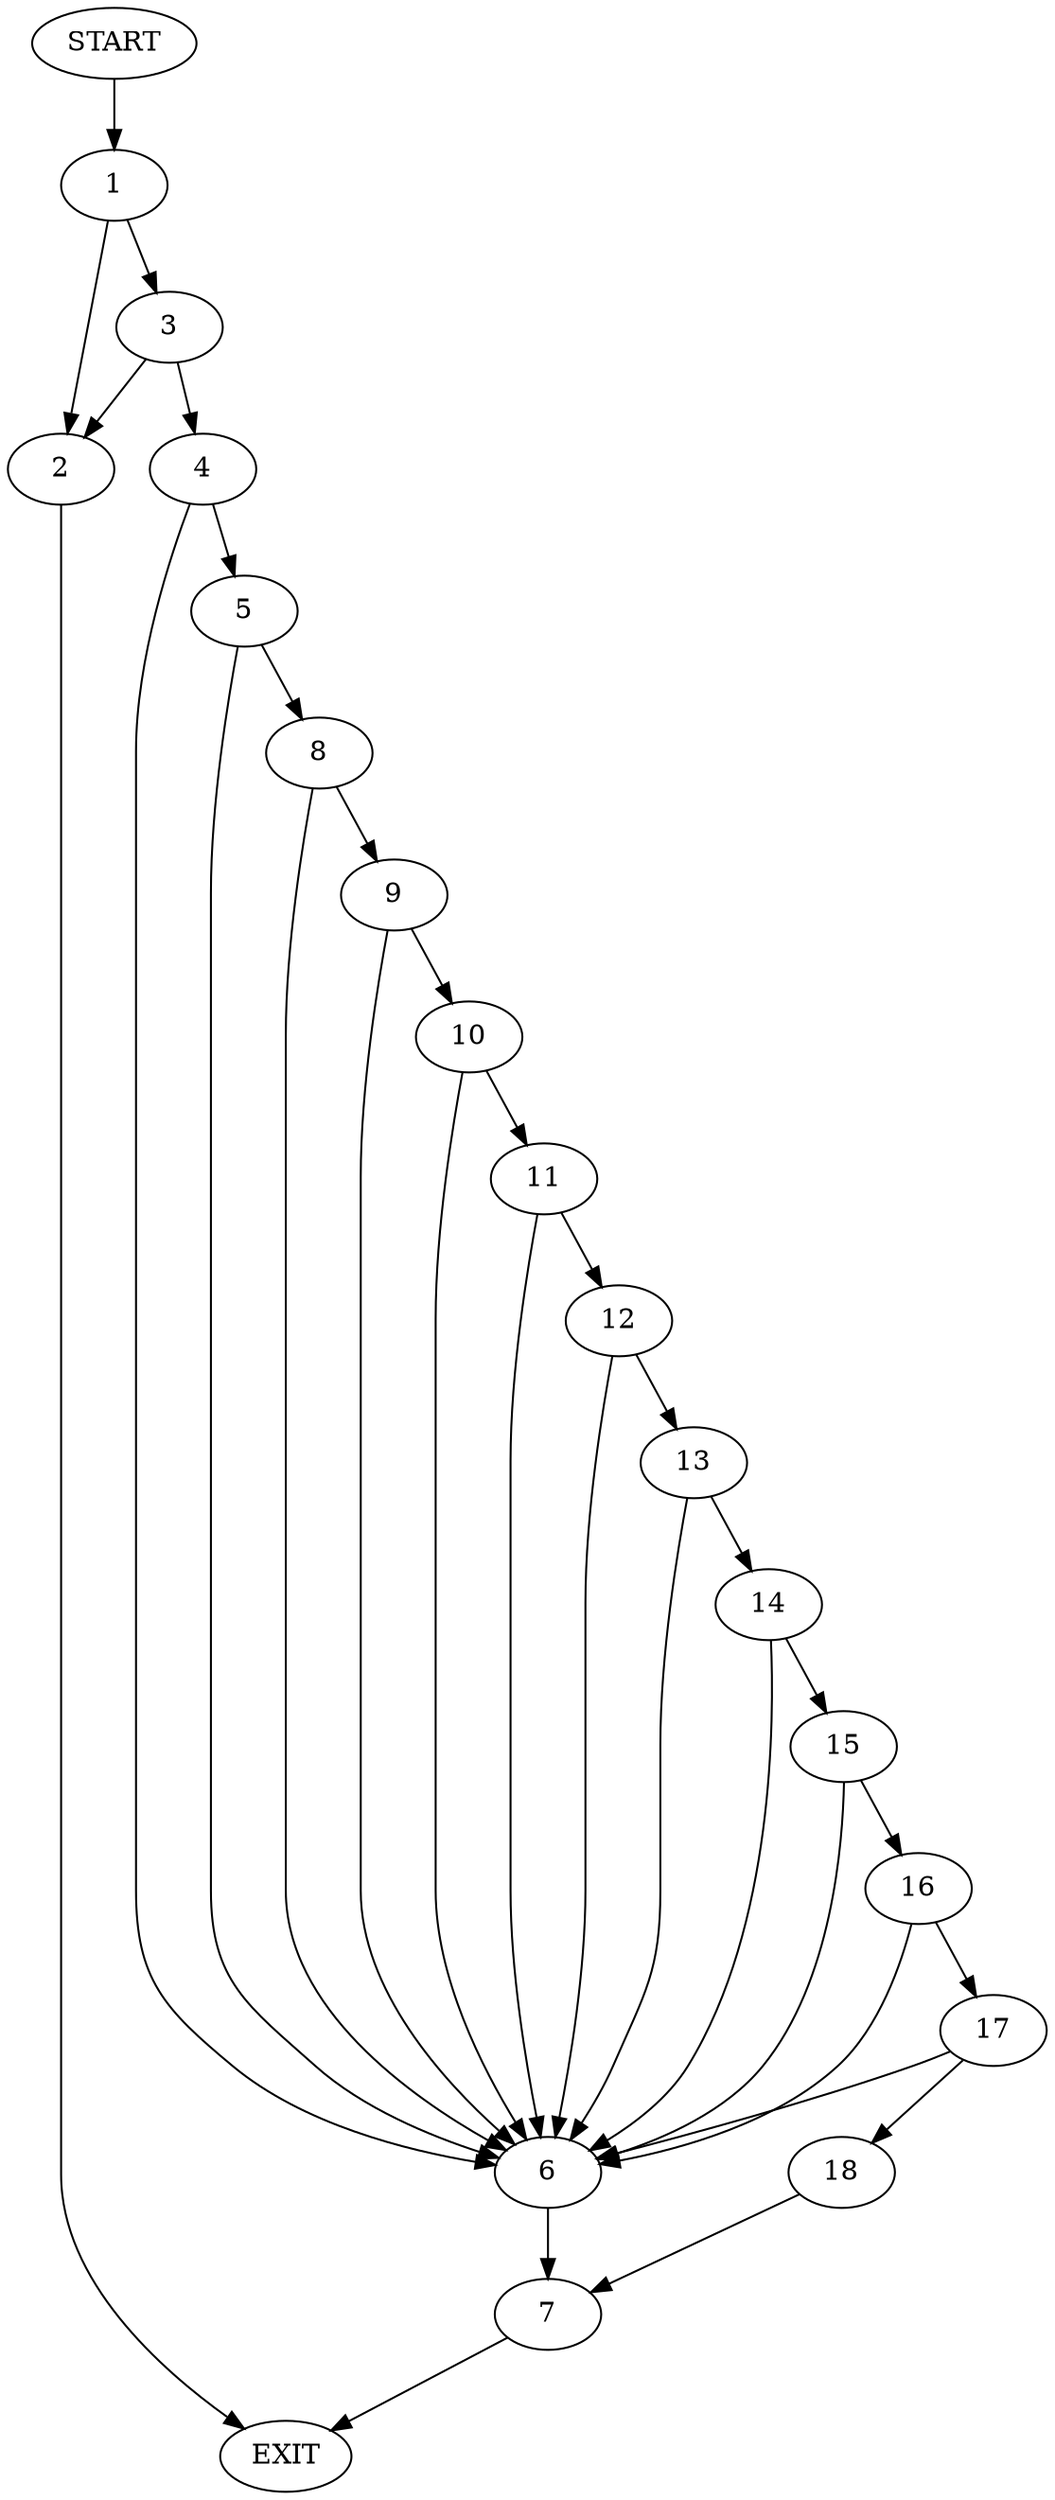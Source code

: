 digraph {
0 [label="START"]
19 [label="EXIT"]
0 -> 1
1 -> 2
1 -> 3
3 -> 4
3 -> 2
2 -> 19
4 -> 5
4 -> 6
6 -> 7
5 -> 8
5 -> 6
8 -> 9
8 -> 6
9 -> 10
9 -> 6
10 -> 11
10 -> 6
11 -> 6
11 -> 12
12 -> 13
12 -> 6
13 -> 6
13 -> 14
14 -> 15
14 -> 6
15 -> 16
15 -> 6
16 -> 17
16 -> 6
17 -> 6
17 -> 18
18 -> 7
7 -> 19
}
